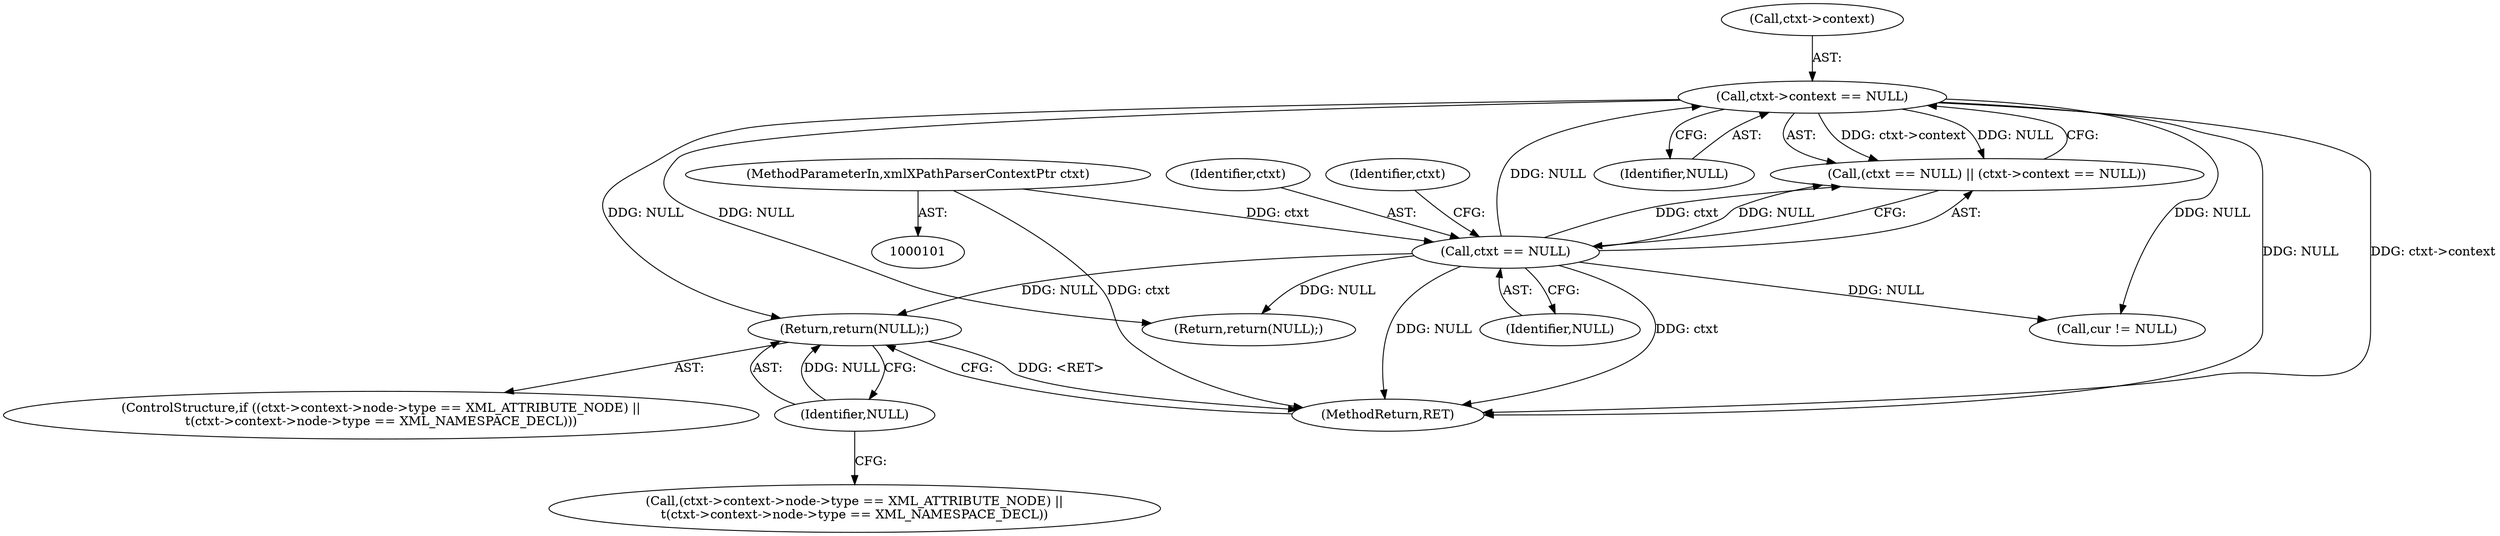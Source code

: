 digraph "1_Chrome_a44b00c88bc5ea35b5b150217c5fd6e4ce168e58@del" {
"1000137" [label="(Return,return(NULL);)"];
"1000138" [label="(Identifier,NULL)"];
"1000110" [label="(Call,ctxt->context == NULL)"];
"1000107" [label="(Call,ctxt == NULL)"];
"1000102" [label="(MethodParameterIn,xmlXPathParserContextPtr ctxt)"];
"1000137" [label="(Return,return(NULL);)"];
"1000115" [label="(Return,return(NULL);)"];
"1000102" [label="(MethodParameterIn,xmlXPathParserContextPtr ctxt)"];
"1000111" [label="(Call,ctxt->context)"];
"1000117" [label="(ControlStructure,if ((ctxt->context->node->type == XML_ATTRIBUTE_NODE) ||\n\t(ctxt->context->node->type == XML_NAMESPACE_DECL)))"];
"1000107" [label="(Call,ctxt == NULL)"];
"1000118" [label="(Call,(ctxt->context->node->type == XML_ATTRIBUTE_NODE) ||\n\t(ctxt->context->node->type == XML_NAMESPACE_DECL))"];
"1000106" [label="(Call,(ctxt == NULL) || (ctxt->context == NULL))"];
"1000114" [label="(Identifier,NULL)"];
"1000234" [label="(MethodReturn,RET)"];
"1000140" [label="(Call,cur != NULL)"];
"1000108" [label="(Identifier,ctxt)"];
"1000138" [label="(Identifier,NULL)"];
"1000110" [label="(Call,ctxt->context == NULL)"];
"1000109" [label="(Identifier,NULL)"];
"1000112" [label="(Identifier,ctxt)"];
"1000137" -> "1000117"  [label="AST: "];
"1000137" -> "1000138"  [label="CFG: "];
"1000138" -> "1000137"  [label="AST: "];
"1000234" -> "1000137"  [label="CFG: "];
"1000137" -> "1000234"  [label="DDG: <RET>"];
"1000138" -> "1000137"  [label="DDG: NULL"];
"1000110" -> "1000137"  [label="DDG: NULL"];
"1000107" -> "1000137"  [label="DDG: NULL"];
"1000138" -> "1000118"  [label="CFG: "];
"1000110" -> "1000106"  [label="AST: "];
"1000110" -> "1000114"  [label="CFG: "];
"1000111" -> "1000110"  [label="AST: "];
"1000114" -> "1000110"  [label="AST: "];
"1000106" -> "1000110"  [label="CFG: "];
"1000110" -> "1000234"  [label="DDG: NULL"];
"1000110" -> "1000234"  [label="DDG: ctxt->context"];
"1000110" -> "1000106"  [label="DDG: ctxt->context"];
"1000110" -> "1000106"  [label="DDG: NULL"];
"1000107" -> "1000110"  [label="DDG: NULL"];
"1000110" -> "1000115"  [label="DDG: NULL"];
"1000110" -> "1000140"  [label="DDG: NULL"];
"1000107" -> "1000106"  [label="AST: "];
"1000107" -> "1000109"  [label="CFG: "];
"1000108" -> "1000107"  [label="AST: "];
"1000109" -> "1000107"  [label="AST: "];
"1000112" -> "1000107"  [label="CFG: "];
"1000106" -> "1000107"  [label="CFG: "];
"1000107" -> "1000234"  [label="DDG: ctxt"];
"1000107" -> "1000234"  [label="DDG: NULL"];
"1000107" -> "1000106"  [label="DDG: ctxt"];
"1000107" -> "1000106"  [label="DDG: NULL"];
"1000102" -> "1000107"  [label="DDG: ctxt"];
"1000107" -> "1000115"  [label="DDG: NULL"];
"1000107" -> "1000140"  [label="DDG: NULL"];
"1000102" -> "1000101"  [label="AST: "];
"1000102" -> "1000234"  [label="DDG: ctxt"];
}
